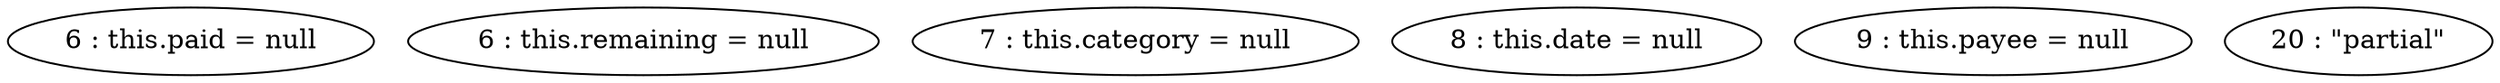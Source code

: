 digraph G {
"6 : this.paid = null"
"6 : this.remaining = null"
"7 : this.category = null"
"8 : this.date = null"
"9 : this.payee = null"
"20 : \"partial\""
}